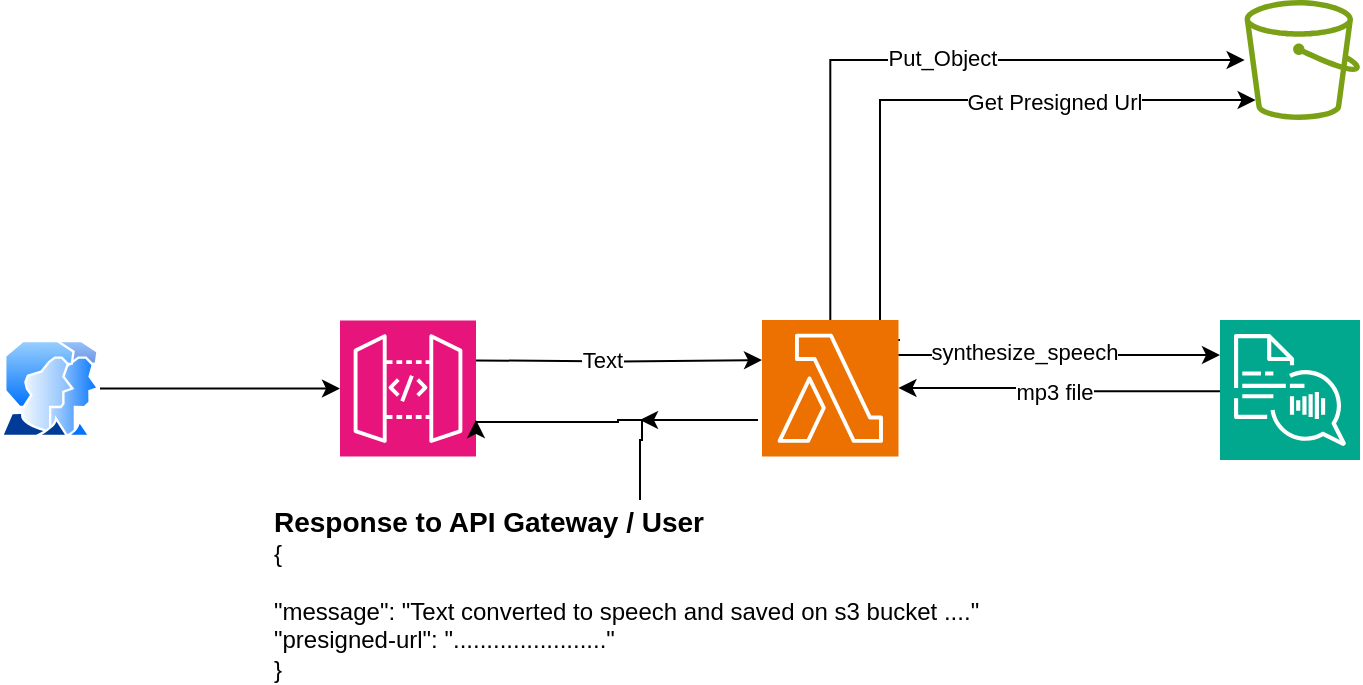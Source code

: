 <mxfile version="22.1.8" type="device">
  <diagram name="Page-1" id="cvAnw2V2JLXpIPIUCAN2">
    <mxGraphModel dx="1050" dy="557" grid="1" gridSize="10" guides="1" tooltips="1" connect="1" arrows="1" fold="1" page="1" pageScale="1" pageWidth="850" pageHeight="1100" math="0" shadow="0">
      <root>
        <mxCell id="0" />
        <mxCell id="1" parent="0" />
        <mxCell id="kkA_7oOyGXkyZyyaTgiD-2" value="" style="sketch=0;points=[[0,0,0],[0.25,0,0],[0.5,0,0],[0.75,0,0],[1,0,0],[0,1,0],[0.25,1,0],[0.5,1,0],[0.75,1,0],[1,1,0],[0,0.25,0],[0,0.5,0],[0,0.75,0],[1,0.25,0],[1,0.5,0],[1,0.75,0]];outlineConnect=0;fontColor=#232F3E;fillColor=#E7157B;strokeColor=#ffffff;dashed=0;verticalLabelPosition=bottom;verticalAlign=top;align=center;html=1;fontSize=12;fontStyle=0;aspect=fixed;shape=mxgraph.aws4.resourceIcon;resIcon=mxgraph.aws4.api_gateway;" vertex="1" parent="1">
          <mxGeometry x="180" y="190.25" width="68" height="68" as="geometry" />
        </mxCell>
        <mxCell id="kkA_7oOyGXkyZyyaTgiD-4" style="edgeStyle=orthogonalEdgeStyle;rounded=0;orthogonalLoop=1;jettySize=auto;html=1;entryX=0;entryY=0.5;entryDx=0;entryDy=0;entryPerimeter=0;" edge="1" parent="1" source="kkA_7oOyGXkyZyyaTgiD-3" target="kkA_7oOyGXkyZyyaTgiD-2">
          <mxGeometry relative="1" as="geometry">
            <mxPoint x="170" y="224" as="targetPoint" />
          </mxGeometry>
        </mxCell>
        <mxCell id="kkA_7oOyGXkyZyyaTgiD-3" value="" style="image;aspect=fixed;perimeter=ellipsePerimeter;html=1;align=center;shadow=0;dashed=0;spacingTop=3;image=img/lib/active_directory/user_accounts.svg;" vertex="1" parent="1">
          <mxGeometry x="10" y="200" width="50" height="48.5" as="geometry" />
        </mxCell>
        <mxCell id="kkA_7oOyGXkyZyyaTgiD-21" style="edgeStyle=orthogonalEdgeStyle;rounded=0;orthogonalLoop=1;jettySize=auto;html=1;" edge="1" parent="1" source="kkA_7oOyGXkyZyyaTgiD-6" target="kkA_7oOyGXkyZyyaTgiD-20">
          <mxGeometry relative="1" as="geometry">
            <mxPoint x="610" y="50" as="targetPoint" />
            <Array as="points">
              <mxPoint x="425" y="60" />
            </Array>
          </mxGeometry>
        </mxCell>
        <mxCell id="kkA_7oOyGXkyZyyaTgiD-22" value="Put_Object" style="edgeLabel;html=1;align=center;verticalAlign=middle;resizable=0;points=[];" vertex="1" connectable="0" parent="kkA_7oOyGXkyZyyaTgiD-21">
          <mxGeometry x="0.103" y="1" relative="1" as="geometry">
            <mxPoint as="offset" />
          </mxGeometry>
        </mxCell>
        <mxCell id="kkA_7oOyGXkyZyyaTgiD-23" style="edgeStyle=orthogonalEdgeStyle;rounded=0;orthogonalLoop=1;jettySize=auto;html=1;exitX=0.75;exitY=0;exitDx=0;exitDy=0;exitPerimeter=0;" edge="1" parent="1">
          <mxGeometry relative="1" as="geometry">
            <mxPoint x="637.81" y="80" as="targetPoint" />
            <mxPoint x="459.998" y="200" as="sourcePoint" />
            <Array as="points">
              <mxPoint x="450" y="200" />
              <mxPoint x="450" y="80" />
            </Array>
          </mxGeometry>
        </mxCell>
        <mxCell id="kkA_7oOyGXkyZyyaTgiD-24" value="Get Presigned Url" style="edgeLabel;html=1;align=center;verticalAlign=middle;resizable=0;points=[];" vertex="1" connectable="0" parent="kkA_7oOyGXkyZyyaTgiD-23">
          <mxGeometry x="0.364" y="-1" relative="1" as="geometry">
            <mxPoint as="offset" />
          </mxGeometry>
        </mxCell>
        <mxCell id="kkA_7oOyGXkyZyyaTgiD-25" style="edgeStyle=orthogonalEdgeStyle;rounded=0;orthogonalLoop=1;jettySize=auto;html=1;" edge="1" parent="1">
          <mxGeometry relative="1" as="geometry">
            <mxPoint x="248" y="240" as="targetPoint" />
            <mxPoint x="389" y="240" as="sourcePoint" />
            <Array as="points">
              <mxPoint x="319" y="240" />
              <mxPoint x="319" y="241" />
            </Array>
          </mxGeometry>
        </mxCell>
        <mxCell id="kkA_7oOyGXkyZyyaTgiD-6" value="" style="sketch=0;points=[[0,0,0],[0.25,0,0],[0.5,0,0],[0.75,0,0],[1,0,0],[0,1,0],[0.25,1,0],[0.5,1,0],[0.75,1,0],[1,1,0],[0,0.25,0],[0,0.5,0],[0,0.75,0],[1,0.25,0],[1,0.5,0],[1,0.75,0]];outlineConnect=0;fontColor=#232F3E;fillColor=#ED7100;strokeColor=#ffffff;dashed=0;verticalLabelPosition=bottom;verticalAlign=top;align=center;html=1;fontSize=12;fontStyle=0;aspect=fixed;shape=mxgraph.aws4.resourceIcon;resIcon=mxgraph.aws4.lambda;" vertex="1" parent="1">
          <mxGeometry x="391" y="190" width="68.25" height="68.25" as="geometry" />
        </mxCell>
        <mxCell id="kkA_7oOyGXkyZyyaTgiD-7" style="edgeStyle=orthogonalEdgeStyle;rounded=0;orthogonalLoop=1;jettySize=auto;html=1;entryX=0;entryY=0.5;entryDx=0;entryDy=0;entryPerimeter=0;" edge="1" parent="1">
          <mxGeometry relative="1" as="geometry">
            <mxPoint x="248" y="210.2" as="sourcePoint" />
            <mxPoint x="391" y="210.025" as="targetPoint" />
          </mxGeometry>
        </mxCell>
        <mxCell id="kkA_7oOyGXkyZyyaTgiD-8" value="Text" style="edgeLabel;html=1;align=center;verticalAlign=middle;resizable=0;points=[];" vertex="1" connectable="0" parent="kkA_7oOyGXkyZyyaTgiD-7">
          <mxGeometry x="-0.123" y="1" relative="1" as="geometry">
            <mxPoint as="offset" />
          </mxGeometry>
        </mxCell>
        <mxCell id="kkA_7oOyGXkyZyyaTgiD-11" style="edgeStyle=orthogonalEdgeStyle;rounded=0;orthogonalLoop=1;jettySize=auto;html=1;" edge="1" parent="1" target="kkA_7oOyGXkyZyyaTgiD-6">
          <mxGeometry relative="1" as="geometry">
            <mxPoint x="620" y="225.6" as="sourcePoint" />
            <mxPoint x="459.25" y="224.425" as="targetPoint" />
            <Array as="points">
              <mxPoint x="540" y="226" />
              <mxPoint x="540" y="224" />
            </Array>
          </mxGeometry>
        </mxCell>
        <mxCell id="kkA_7oOyGXkyZyyaTgiD-19" value="mp3 file" style="edgeLabel;html=1;align=center;verticalAlign=middle;resizable=0;points=[];" vertex="1" connectable="0" parent="kkA_7oOyGXkyZyyaTgiD-11">
          <mxGeometry x="0.045" y="2" relative="1" as="geometry">
            <mxPoint as="offset" />
          </mxGeometry>
        </mxCell>
        <mxCell id="kkA_7oOyGXkyZyyaTgiD-9" value="" style="sketch=0;points=[[0,0,0],[0.25,0,0],[0.5,0,0],[0.75,0,0],[1,0,0],[0,1,0],[0.25,1,0],[0.5,1,0],[0.75,1,0],[1,1,0],[0,0.25,0],[0,0.5,0],[0,0.75,0],[1,0.25,0],[1,0.5,0],[1,0.75,0]];outlineConnect=0;fontColor=#232F3E;fillColor=#01A88D;strokeColor=#ffffff;dashed=0;verticalLabelPosition=bottom;verticalAlign=top;align=center;html=1;fontSize=12;fontStyle=0;aspect=fixed;shape=mxgraph.aws4.resourceIcon;resIcon=mxgraph.aws4.polly;" vertex="1" parent="1">
          <mxGeometry x="620" y="190" width="70" height="70" as="geometry" />
        </mxCell>
        <mxCell id="kkA_7oOyGXkyZyyaTgiD-17" style="edgeStyle=orthogonalEdgeStyle;rounded=0;orthogonalLoop=1;jettySize=auto;html=1;entryX=0;entryY=0.25;entryDx=0;entryDy=0;entryPerimeter=0;" edge="1" parent="1" source="kkA_7oOyGXkyZyyaTgiD-6" target="kkA_7oOyGXkyZyyaTgiD-9">
          <mxGeometry relative="1" as="geometry">
            <Array as="points">
              <mxPoint x="540" y="208" />
            </Array>
          </mxGeometry>
        </mxCell>
        <mxCell id="kkA_7oOyGXkyZyyaTgiD-18" value="synthesize_speech" style="edgeLabel;html=1;align=center;verticalAlign=middle;resizable=0;points=[];" vertex="1" connectable="0" parent="kkA_7oOyGXkyZyyaTgiD-17">
          <mxGeometry x="-0.222" y="3" relative="1" as="geometry">
            <mxPoint y="1" as="offset" />
          </mxGeometry>
        </mxCell>
        <mxCell id="kkA_7oOyGXkyZyyaTgiD-20" value="" style="sketch=0;outlineConnect=0;fontColor=#232F3E;gradientColor=none;fillColor=#7AA116;strokeColor=none;dashed=0;verticalLabelPosition=bottom;verticalAlign=top;align=center;html=1;fontSize=12;fontStyle=0;aspect=fixed;pointerEvents=1;shape=mxgraph.aws4.bucket;" vertex="1" parent="1">
          <mxGeometry x="632.31" y="30" width="57.69" height="60" as="geometry" />
        </mxCell>
        <mxCell id="kkA_7oOyGXkyZyyaTgiD-31" style="edgeStyle=orthogonalEdgeStyle;rounded=0;orthogonalLoop=1;jettySize=auto;html=1;" edge="1" parent="1" source="kkA_7oOyGXkyZyyaTgiD-30">
          <mxGeometry relative="1" as="geometry">
            <mxPoint x="330" y="240" as="targetPoint" />
            <Array as="points">
              <mxPoint x="330" y="250" />
              <mxPoint x="331" y="250" />
            </Array>
          </mxGeometry>
        </mxCell>
        <mxCell id="kkA_7oOyGXkyZyyaTgiD-30" value="&lt;br&gt;&lt;b&gt;&lt;font style=&quot;font-size: 14px;&quot;&gt;Response to API Gateway / User&lt;/font&gt;&lt;/b&gt;&lt;br&gt;{&lt;br style=&quot;border-color: var(--border-color);&quot;&gt;&lt;br style=&quot;border-color: var(--border-color);&quot;&gt;&quot;message&quot;: &quot;Text converted to speech and saved on s3 bucket ....&lt;span style=&quot;border-color: var(--border-color); background-color: initial;&quot;&gt;&quot;&lt;/span&gt;&lt;br style=&quot;border-color: var(--border-color);&quot;&gt;&quot;presigned-url&quot;: &quot;.......................&quot;&lt;br style=&quot;border-color: var(--border-color);&quot;&gt;}" style="text;html=1;strokeColor=none;fillColor=none;align=left;verticalAlign=middle;whiteSpace=wrap;rounded=0;spacingLeft=5;" vertex="1" parent="1">
          <mxGeometry x="140" y="280" width="370" height="80" as="geometry" />
        </mxCell>
      </root>
    </mxGraphModel>
  </diagram>
</mxfile>
